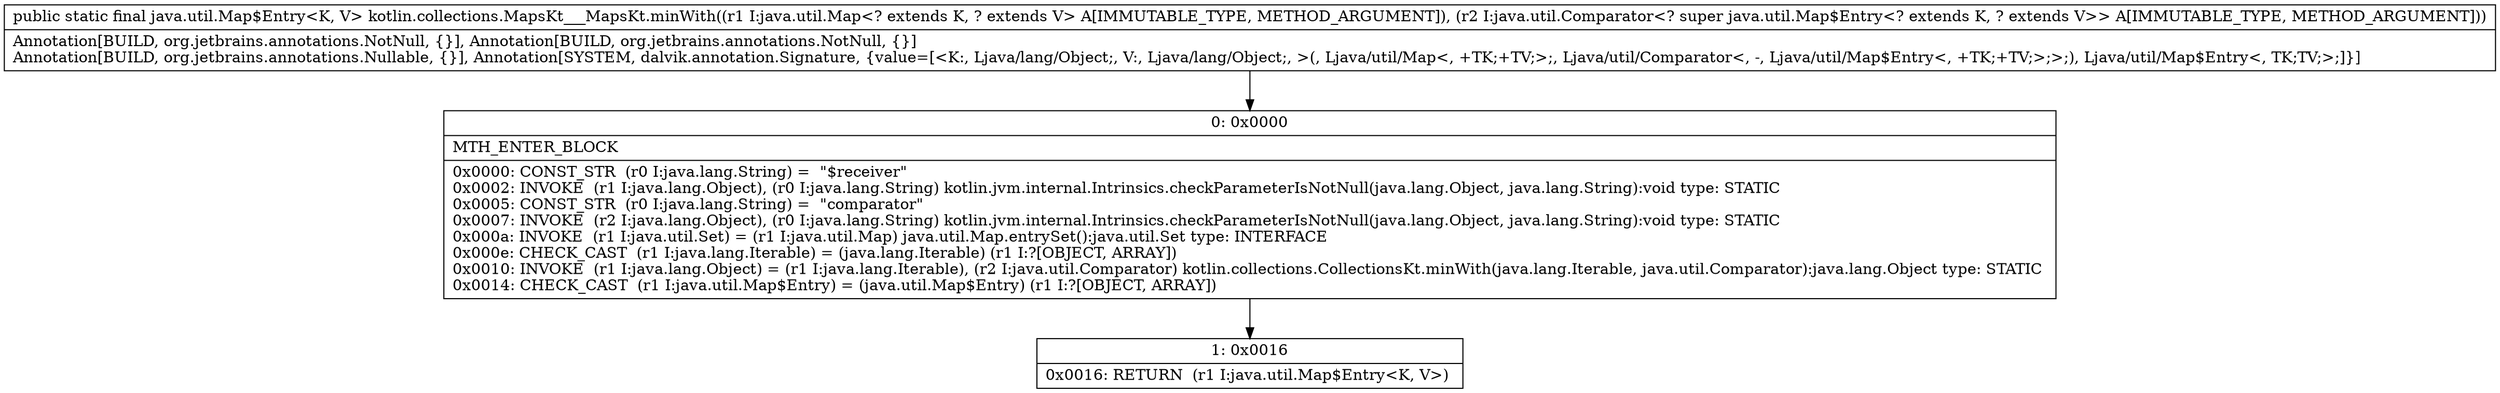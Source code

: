 digraph "CFG forkotlin.collections.MapsKt___MapsKt.minWith(Ljava\/util\/Map;Ljava\/util\/Comparator;)Ljava\/util\/Map$Entry;" {
Node_0 [shape=record,label="{0\:\ 0x0000|MTH_ENTER_BLOCK\l|0x0000: CONST_STR  (r0 I:java.lang.String) =  \"$receiver\" \l0x0002: INVOKE  (r1 I:java.lang.Object), (r0 I:java.lang.String) kotlin.jvm.internal.Intrinsics.checkParameterIsNotNull(java.lang.Object, java.lang.String):void type: STATIC \l0x0005: CONST_STR  (r0 I:java.lang.String) =  \"comparator\" \l0x0007: INVOKE  (r2 I:java.lang.Object), (r0 I:java.lang.String) kotlin.jvm.internal.Intrinsics.checkParameterIsNotNull(java.lang.Object, java.lang.String):void type: STATIC \l0x000a: INVOKE  (r1 I:java.util.Set) = (r1 I:java.util.Map) java.util.Map.entrySet():java.util.Set type: INTERFACE \l0x000e: CHECK_CAST  (r1 I:java.lang.Iterable) = (java.lang.Iterable) (r1 I:?[OBJECT, ARRAY]) \l0x0010: INVOKE  (r1 I:java.lang.Object) = (r1 I:java.lang.Iterable), (r2 I:java.util.Comparator) kotlin.collections.CollectionsKt.minWith(java.lang.Iterable, java.util.Comparator):java.lang.Object type: STATIC \l0x0014: CHECK_CAST  (r1 I:java.util.Map$Entry) = (java.util.Map$Entry) (r1 I:?[OBJECT, ARRAY]) \l}"];
Node_1 [shape=record,label="{1\:\ 0x0016|0x0016: RETURN  (r1 I:java.util.Map$Entry\<K, V\>) \l}"];
MethodNode[shape=record,label="{public static final java.util.Map$Entry\<K, V\> kotlin.collections.MapsKt___MapsKt.minWith((r1 I:java.util.Map\<? extends K, ? extends V\> A[IMMUTABLE_TYPE, METHOD_ARGUMENT]), (r2 I:java.util.Comparator\<? super java.util.Map$Entry\<? extends K, ? extends V\>\> A[IMMUTABLE_TYPE, METHOD_ARGUMENT]))  | Annotation[BUILD, org.jetbrains.annotations.NotNull, \{\}], Annotation[BUILD, org.jetbrains.annotations.NotNull, \{\}]\lAnnotation[BUILD, org.jetbrains.annotations.Nullable, \{\}], Annotation[SYSTEM, dalvik.annotation.Signature, \{value=[\<K:, Ljava\/lang\/Object;, V:, Ljava\/lang\/Object;, \>(, Ljava\/util\/Map\<, +TK;+TV;\>;, Ljava\/util\/Comparator\<, \-, Ljava\/util\/Map$Entry\<, +TK;+TV;\>;\>;), Ljava\/util\/Map$Entry\<, TK;TV;\>;]\}]\l}"];
MethodNode -> Node_0;
Node_0 -> Node_1;
}

